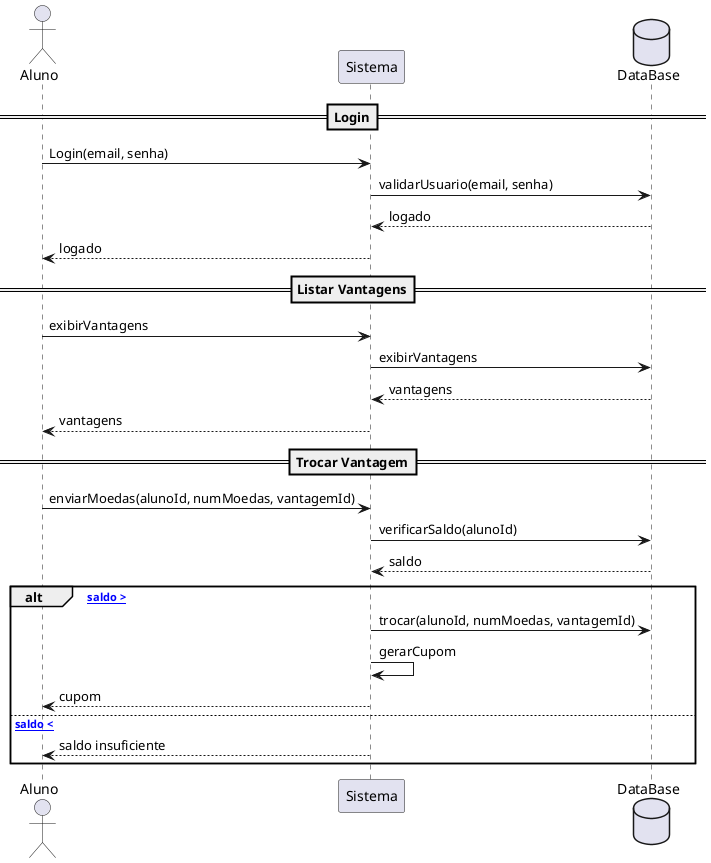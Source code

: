 @startuml TROCAR
actor Aluno
participant "Sistema" as SA
database "DataBase" as DB
==Login==
Aluno -> SA: Login(email, senha)
SA -> DB: validarUsuario(email, senha)
SA <-- DB: logado
SA --> Aluno: logado
==Listar Vantagens==
Aluno -> SA: exibirVantagens
SA -> DB: exibirVantagens
SA <-- DB: vantagens
SA --> Aluno: vantagens
==Trocar Vantagem==
Aluno -> SA: enviarMoedas(alunoId, numMoedas, vantagemId)
SA -> DB: verificarSaldo(alunoId)
SA <-- DB: saldo
alt ["saldo >"]
    SA -> DB: trocar(alunoId, numMoedas, vantagemId)
    SA -> SA: gerarCupom
    Aluno <-- SA: cupom
else ["saldo <"]
    Aluno <-- SA: saldo insuficiente
end
@enduml
